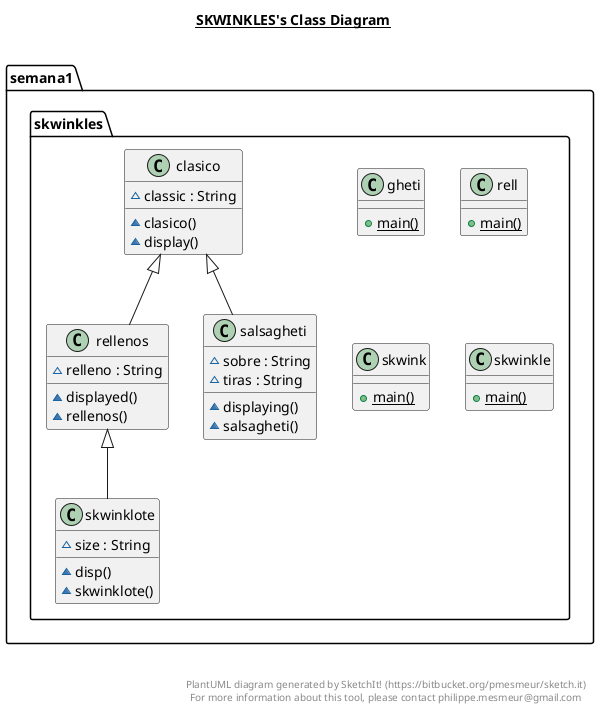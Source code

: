 @startuml

title __SKWINKLES's Class Diagram__\n

  namespace semana1 {
    namespace skwinkles {
      class semana1.skwinkles.clasico {
          ~ classic : String
          ~ clasico()
          ~ display()
      }
    }
  }
  

  namespace semana1 {
    namespace skwinkles {
      class semana1.skwinkles.gheti {
          {static} + main()
      }
    }
  }
  

  namespace semana1 {
    namespace skwinkles {
      class semana1.skwinkles.rell {
          {static} + main()
      }
    }
  }
  

  namespace semana1 {
    namespace skwinkles {
      class semana1.skwinkles.rellenos {
          ~ relleno : String
          ~ displayed()
          ~ rellenos()
      }
    }
  }
  

  namespace semana1 {
    namespace skwinkles {
      class semana1.skwinkles.salsagheti {
          ~ sobre : String
          ~ tiras : String
          ~ displaying()
          ~ salsagheti()
      }
    }
  }
  

  namespace semana1 {
    namespace skwinkles {
      class semana1.skwinkles.skwink {
          {static} + main()
      }
    }
  }
  

  namespace semana1 {
    namespace skwinkles {
      class semana1.skwinkles.skwinkle {
          {static} + main()
      }
    }
  }
  

  namespace semana1 {
    namespace skwinkles {
      class semana1.skwinkles.skwinklote {
          ~ size : String
          ~ disp()
          ~ skwinklote()
      }
    }
  }
  

  semana1.skwinkles.rellenos -up-|> semana1.skwinkles.clasico
  semana1.skwinkles.salsagheti -up-|> semana1.skwinkles.clasico
  semana1.skwinkles.skwinklote -up-|> semana1.skwinkles.rellenos


right footer


PlantUML diagram generated by SketchIt! (https://bitbucket.org/pmesmeur/sketch.it)
For more information about this tool, please contact philippe.mesmeur@gmail.com
endfooter

@enduml
